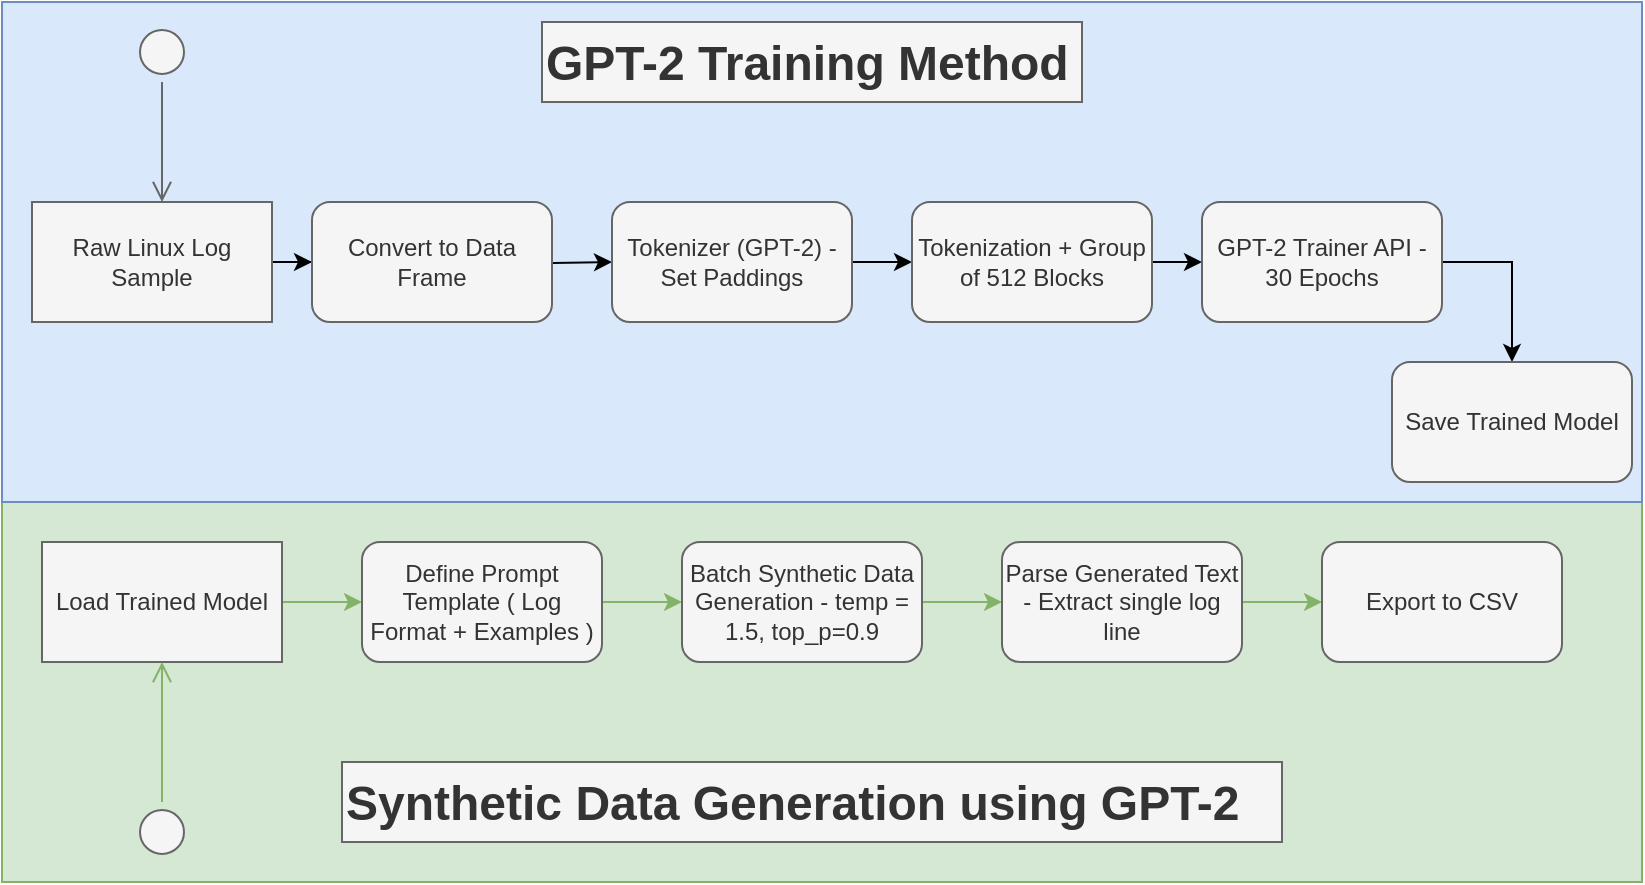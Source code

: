 <mxfile version="27.2.0">
  <diagram name="Page-1" id="oRS2sLopx-7H008j04i3">
    <mxGraphModel dx="1358" dy="715" grid="1" gridSize="10" guides="1" tooltips="1" connect="1" arrows="1" fold="1" page="1" pageScale="1" pageWidth="850" pageHeight="1100" math="0" shadow="0">
      <root>
        <mxCell id="0" />
        <mxCell id="1" parent="0" />
        <mxCell id="KcAohZBK-jJRHmxp2vJb-32" value="" style="rounded=0;whiteSpace=wrap;html=1;fillColor=#d5e8d4;strokeColor=#82b366;" vertex="1" parent="1">
          <mxGeometry x="10" y="280" width="820" height="190" as="geometry" />
        </mxCell>
        <mxCell id="KcAohZBK-jJRHmxp2vJb-30" value="" style="rounded=0;whiteSpace=wrap;html=1;fillColor=#dae8fc;strokeColor=#6c8ebf;" vertex="1" parent="1">
          <mxGeometry x="10" y="30" width="820" height="250" as="geometry" />
        </mxCell>
        <mxCell id="KcAohZBK-jJRHmxp2vJb-3" style="edgeStyle=orthogonalEdgeStyle;rounded=0;orthogonalLoop=1;jettySize=auto;html=1;entryX=0;entryY=0.5;entryDx=0;entryDy=0;" edge="1" parent="1" source="KcAohZBK-jJRHmxp2vJb-1" target="KcAohZBK-jJRHmxp2vJb-2">
          <mxGeometry relative="1" as="geometry" />
        </mxCell>
        <mxCell id="KcAohZBK-jJRHmxp2vJb-1" value="Raw Linux Log Sample" style="rounded=0;whiteSpace=wrap;html=1;fillColor=#f5f5f5;fontColor=#333333;strokeColor=#666666;" vertex="1" parent="1">
          <mxGeometry x="25" y="130" width="120" height="60" as="geometry" />
        </mxCell>
        <mxCell id="KcAohZBK-jJRHmxp2vJb-5" style="edgeStyle=orthogonalEdgeStyle;rounded=0;orthogonalLoop=1;jettySize=auto;html=1;" edge="1" parent="1" target="KcAohZBK-jJRHmxp2vJb-4">
          <mxGeometry relative="1" as="geometry">
            <mxPoint x="255" y="160" as="sourcePoint" />
          </mxGeometry>
        </mxCell>
        <mxCell id="KcAohZBK-jJRHmxp2vJb-2" value="Convert to Data Frame" style="rounded=1;whiteSpace=wrap;html=1;fillColor=#f5f5f5;fontColor=#333333;strokeColor=#666666;" vertex="1" parent="1">
          <mxGeometry x="165" y="130" width="120" height="60" as="geometry" />
        </mxCell>
        <mxCell id="KcAohZBK-jJRHmxp2vJb-8" style="edgeStyle=orthogonalEdgeStyle;rounded=0;orthogonalLoop=1;jettySize=auto;html=1;" edge="1" parent="1" source="KcAohZBK-jJRHmxp2vJb-4" target="KcAohZBK-jJRHmxp2vJb-6">
          <mxGeometry relative="1" as="geometry" />
        </mxCell>
        <mxCell id="KcAohZBK-jJRHmxp2vJb-4" value="Tokenizer (GPT-2) - Set Paddings" style="rounded=1;whiteSpace=wrap;html=1;fillColor=#f5f5f5;fontColor=#333333;strokeColor=#666666;" vertex="1" parent="1">
          <mxGeometry x="315" y="130" width="120" height="60" as="geometry" />
        </mxCell>
        <mxCell id="KcAohZBK-jJRHmxp2vJb-35" style="edgeStyle=orthogonalEdgeStyle;rounded=0;orthogonalLoop=1;jettySize=auto;html=1;entryX=0;entryY=0.5;entryDx=0;entryDy=0;" edge="1" parent="1" source="KcAohZBK-jJRHmxp2vJb-6" target="KcAohZBK-jJRHmxp2vJb-10">
          <mxGeometry relative="1" as="geometry" />
        </mxCell>
        <mxCell id="KcAohZBK-jJRHmxp2vJb-6" value="Tokenization + Group of 512 Blocks" style="rounded=1;whiteSpace=wrap;html=1;fillColor=#f5f5f5;fontColor=#333333;strokeColor=#666666;" vertex="1" parent="1">
          <mxGeometry x="465" y="130" width="120" height="60" as="geometry" />
        </mxCell>
        <mxCell id="KcAohZBK-jJRHmxp2vJb-14" style="edgeStyle=orthogonalEdgeStyle;rounded=0;orthogonalLoop=1;jettySize=auto;html=1;entryX=0.5;entryY=0;entryDx=0;entryDy=0;exitX=1;exitY=0.5;exitDx=0;exitDy=0;" edge="1" parent="1" source="KcAohZBK-jJRHmxp2vJb-10" target="KcAohZBK-jJRHmxp2vJb-11">
          <mxGeometry relative="1" as="geometry" />
        </mxCell>
        <mxCell id="KcAohZBK-jJRHmxp2vJb-10" value="GPT-2 Trainer API - 30 Epochs" style="rounded=1;whiteSpace=wrap;html=1;fillColor=#f5f5f5;fontColor=#333333;strokeColor=#666666;" vertex="1" parent="1">
          <mxGeometry x="610" y="130" width="120" height="60" as="geometry" />
        </mxCell>
        <mxCell id="KcAohZBK-jJRHmxp2vJb-11" value="Save Trained Model" style="rounded=1;whiteSpace=wrap;html=1;fillColor=#f5f5f5;fontColor=#333333;strokeColor=#666666;" vertex="1" parent="1">
          <mxGeometry x="705" y="210" width="120" height="60" as="geometry" />
        </mxCell>
        <mxCell id="KcAohZBK-jJRHmxp2vJb-18" style="edgeStyle=orthogonalEdgeStyle;rounded=0;orthogonalLoop=1;jettySize=auto;html=1;fillColor=#d5e8d4;strokeColor=#82b366;" edge="1" parent="1" source="KcAohZBK-jJRHmxp2vJb-16" target="KcAohZBK-jJRHmxp2vJb-17">
          <mxGeometry relative="1" as="geometry" />
        </mxCell>
        <mxCell id="KcAohZBK-jJRHmxp2vJb-16" value="Load Trained Model" style="rounded=0;whiteSpace=wrap;html=1;fillColor=#f5f5f5;strokeColor=#666666;fontColor=#333333;" vertex="1" parent="1">
          <mxGeometry x="30" y="300" width="120" height="60" as="geometry" />
        </mxCell>
        <mxCell id="KcAohZBK-jJRHmxp2vJb-20" style="edgeStyle=orthogonalEdgeStyle;rounded=0;orthogonalLoop=1;jettySize=auto;html=1;entryX=0;entryY=0.5;entryDx=0;entryDy=0;fillColor=#d5e8d4;strokeColor=#82b366;" edge="1" parent="1" source="KcAohZBK-jJRHmxp2vJb-17" target="KcAohZBK-jJRHmxp2vJb-19">
          <mxGeometry relative="1" as="geometry" />
        </mxCell>
        <mxCell id="KcAohZBK-jJRHmxp2vJb-17" value="Define Prompt Template ( Log Format + Examples )" style="rounded=1;whiteSpace=wrap;html=1;fillColor=#f5f5f5;strokeColor=#666666;fontColor=#333333;" vertex="1" parent="1">
          <mxGeometry x="190" y="300" width="120" height="60" as="geometry" />
        </mxCell>
        <mxCell id="KcAohZBK-jJRHmxp2vJb-22" style="edgeStyle=orthogonalEdgeStyle;rounded=0;orthogonalLoop=1;jettySize=auto;html=1;fillColor=#d5e8d4;strokeColor=#82b366;" edge="1" parent="1" source="KcAohZBK-jJRHmxp2vJb-19" target="KcAohZBK-jJRHmxp2vJb-21">
          <mxGeometry relative="1" as="geometry" />
        </mxCell>
        <mxCell id="KcAohZBK-jJRHmxp2vJb-19" value="Batch Synthetic Data Generation - temp = 1.5, top_p=0.9" style="rounded=1;whiteSpace=wrap;html=1;fillColor=#f5f5f5;strokeColor=#666666;fontColor=#333333;" vertex="1" parent="1">
          <mxGeometry x="350" y="300" width="120" height="60" as="geometry" />
        </mxCell>
        <mxCell id="KcAohZBK-jJRHmxp2vJb-24" style="edgeStyle=orthogonalEdgeStyle;rounded=0;orthogonalLoop=1;jettySize=auto;html=1;entryX=0;entryY=0.5;entryDx=0;entryDy=0;fillColor=#d5e8d4;strokeColor=#82b366;" edge="1" parent="1" source="KcAohZBK-jJRHmxp2vJb-21" target="KcAohZBK-jJRHmxp2vJb-23">
          <mxGeometry relative="1" as="geometry" />
        </mxCell>
        <mxCell id="KcAohZBK-jJRHmxp2vJb-21" value="Parse Generated Text - Extract single log line" style="rounded=1;whiteSpace=wrap;html=1;fillColor=#f5f5f5;strokeColor=#666666;fontColor=#333333;" vertex="1" parent="1">
          <mxGeometry x="510" y="300" width="120" height="60" as="geometry" />
        </mxCell>
        <mxCell id="KcAohZBK-jJRHmxp2vJb-23" value="Export to CSV" style="rounded=1;whiteSpace=wrap;html=1;fillColor=#f5f5f5;strokeColor=#666666;fontColor=#333333;" vertex="1" parent="1">
          <mxGeometry x="670" y="300" width="120" height="60" as="geometry" />
        </mxCell>
        <mxCell id="KcAohZBK-jJRHmxp2vJb-25" value="" style="ellipse;html=1;shape=startState;fillColor=#f5f5f5;strokeColor=#666666;fontColor=#333333;" vertex="1" parent="1">
          <mxGeometry x="75" y="40" width="30" height="30" as="geometry" />
        </mxCell>
        <mxCell id="KcAohZBK-jJRHmxp2vJb-26" value="" style="edgeStyle=orthogonalEdgeStyle;html=1;verticalAlign=bottom;endArrow=open;endSize=8;strokeColor=#666666;rounded=0;fillColor=#f5f5f5;" edge="1" source="KcAohZBK-jJRHmxp2vJb-25" parent="1">
          <mxGeometry relative="1" as="geometry">
            <mxPoint x="90" y="130" as="targetPoint" />
          </mxGeometry>
        </mxCell>
        <mxCell id="KcAohZBK-jJRHmxp2vJb-28" value="" style="edgeStyle=orthogonalEdgeStyle;html=1;verticalAlign=bottom;endArrow=open;endSize=8;strokeColor=#82b366;rounded=0;entryX=0.5;entryY=1;entryDx=0;entryDy=0;fillColor=#d5e8d4;" edge="1" source="KcAohZBK-jJRHmxp2vJb-27" parent="1" target="KcAohZBK-jJRHmxp2vJb-16">
          <mxGeometry relative="1" as="geometry">
            <mxPoint x="75" y="480" as="targetPoint" />
            <mxPoint x="75" y="550" as="sourcePoint" />
          </mxGeometry>
        </mxCell>
        <mxCell id="KcAohZBK-jJRHmxp2vJb-27" value="" style="ellipse;html=1;shape=startState;fillColor=#f5f5f5;strokeColor=#666666;fontColor=#333333;" vertex="1" parent="1">
          <mxGeometry x="75" y="430" width="30" height="30" as="geometry" />
        </mxCell>
        <mxCell id="KcAohZBK-jJRHmxp2vJb-31" value="&lt;h1 style=&quot;margin-top: 0px;&quot;&gt;GPT-2 Training Method&lt;/h1&gt;" style="text;html=1;whiteSpace=wrap;overflow=hidden;rounded=0;fillColor=#f5f5f5;fontColor=#333333;strokeColor=#666666;" vertex="1" parent="1">
          <mxGeometry x="280" y="40" width="270" height="40" as="geometry" />
        </mxCell>
        <mxCell id="KcAohZBK-jJRHmxp2vJb-33" value="&lt;h1 style=&quot;margin-top: 0px;&quot;&gt;Synthetic Data Generation using GPT-2&lt;/h1&gt;" style="text;html=1;whiteSpace=wrap;overflow=hidden;rounded=0;fillColor=#f5f5f5;strokeColor=#666666;fontColor=#333333;" vertex="1" parent="1">
          <mxGeometry x="180" y="410" width="470" height="40" as="geometry" />
        </mxCell>
      </root>
    </mxGraphModel>
  </diagram>
</mxfile>
